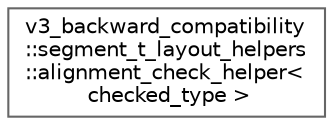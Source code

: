 digraph "类继承关系图"
{
 // LATEX_PDF_SIZE
  bgcolor="transparent";
  edge [fontname=Helvetica,fontsize=10,labelfontname=Helvetica,labelfontsize=10];
  node [fontname=Helvetica,fontsize=10,shape=box,height=0.2,width=0.4];
  rankdir="LR";
  Node0 [id="Node000000",label="v3_backward_compatibility\l::segment_t_layout_helpers\l::alignment_check_helper\<\l checked_type \>",height=0.2,width=0.4,color="grey40", fillcolor="white", style="filled",URL="$structv3__backward__compatibility_1_1segment__t__layout__helpers_1_1alignment__check__helper.html",tooltip=" "];
}
